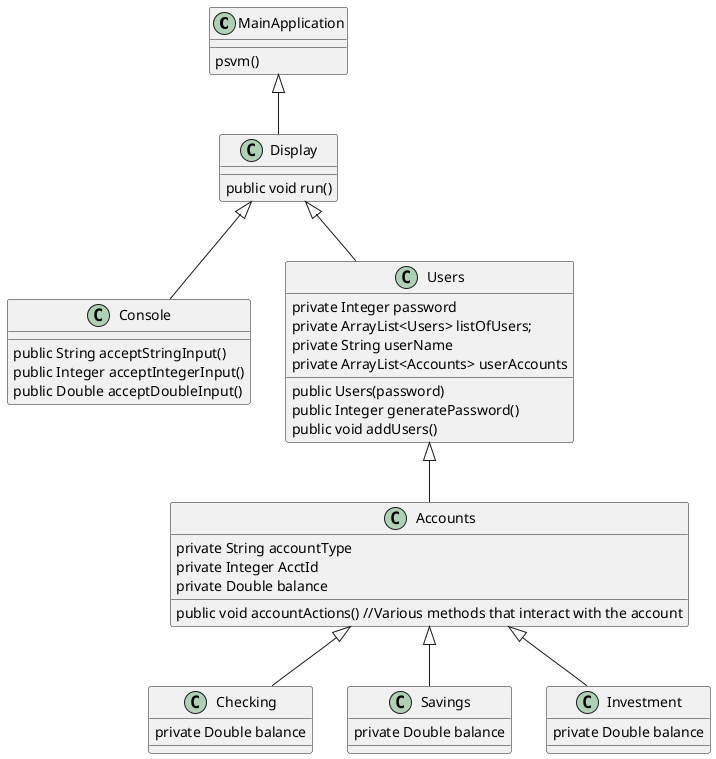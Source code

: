 @startuml
Class MainApplication{
    psvm()
}

Class Display extends MainApplication{
    public void run()
}

Class Console extends Display{
    public String acceptStringInput()
    public Integer acceptIntegerInput()
    public Double acceptDoubleInput()
}

Class Accounts extends Users{
    private String accountType
    private Integer AcctId
    private Double balance

    public void accountActions() //Various methods that interact with the account
}

Class Users extends Display{
    private Integer password
    private ArrayList<Users> listOfUsers;
    private String userName
    private ArrayList<Accounts> userAccounts

    public Users(password)
    public Integer generatePassword()
    public void addUsers()
}

Class Checking extends Accounts{
    private Double balance

}

Class Savings extends Accounts{
    private Double balance

}

Class Investment extends Accounts{
    private Double balance

}


@enduml